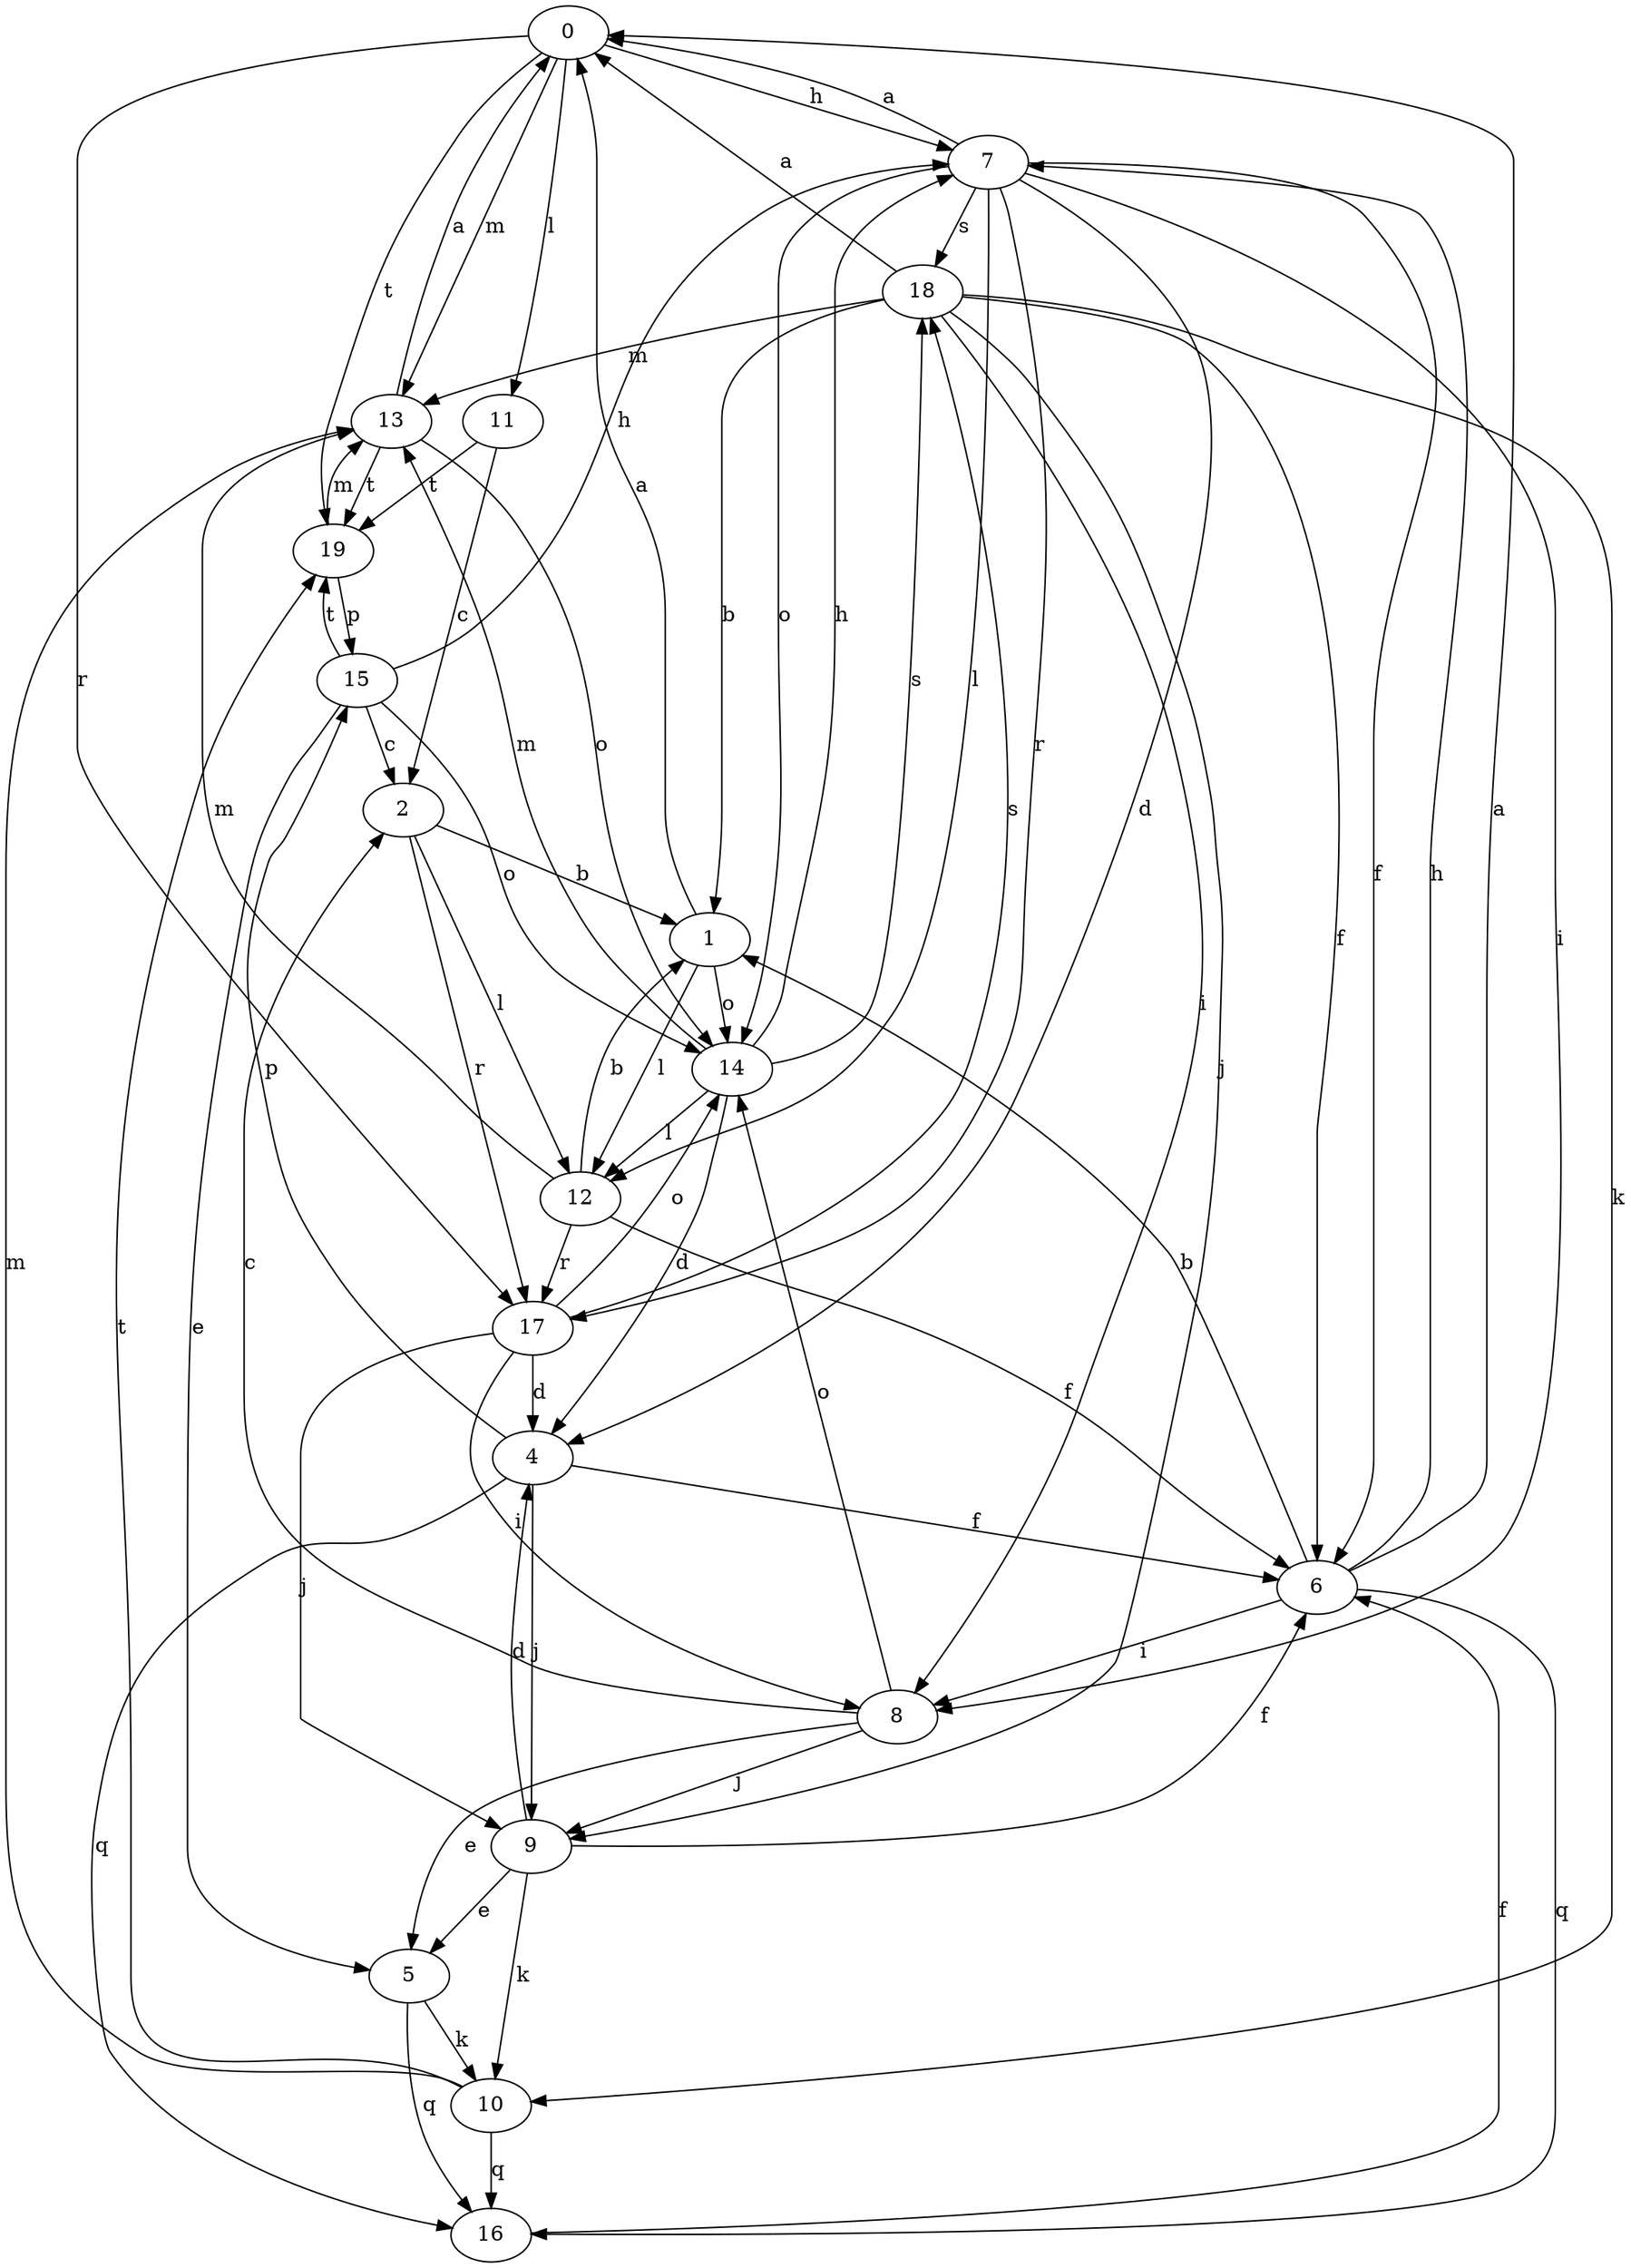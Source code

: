 strict digraph  {
0;
1;
2;
4;
5;
6;
7;
8;
9;
10;
11;
12;
13;
14;
15;
16;
17;
18;
19;
0 -> 7  [label=h];
0 -> 11  [label=l];
0 -> 13  [label=m];
0 -> 17  [label=r];
0 -> 19  [label=t];
1 -> 0  [label=a];
1 -> 12  [label=l];
1 -> 14  [label=o];
2 -> 1  [label=b];
2 -> 12  [label=l];
2 -> 17  [label=r];
4 -> 6  [label=f];
4 -> 9  [label=j];
4 -> 15  [label=p];
4 -> 16  [label=q];
5 -> 10  [label=k];
5 -> 16  [label=q];
6 -> 0  [label=a];
6 -> 1  [label=b];
6 -> 7  [label=h];
6 -> 8  [label=i];
6 -> 16  [label=q];
7 -> 0  [label=a];
7 -> 4  [label=d];
7 -> 6  [label=f];
7 -> 8  [label=i];
7 -> 12  [label=l];
7 -> 14  [label=o];
7 -> 17  [label=r];
7 -> 18  [label=s];
8 -> 2  [label=c];
8 -> 5  [label=e];
8 -> 9  [label=j];
8 -> 14  [label=o];
9 -> 4  [label=d];
9 -> 5  [label=e];
9 -> 6  [label=f];
9 -> 10  [label=k];
10 -> 13  [label=m];
10 -> 16  [label=q];
10 -> 19  [label=t];
11 -> 2  [label=c];
11 -> 19  [label=t];
12 -> 1  [label=b];
12 -> 6  [label=f];
12 -> 13  [label=m];
12 -> 17  [label=r];
13 -> 0  [label=a];
13 -> 14  [label=o];
13 -> 19  [label=t];
14 -> 4  [label=d];
14 -> 7  [label=h];
14 -> 12  [label=l];
14 -> 13  [label=m];
14 -> 18  [label=s];
15 -> 2  [label=c];
15 -> 5  [label=e];
15 -> 7  [label=h];
15 -> 14  [label=o];
15 -> 19  [label=t];
16 -> 6  [label=f];
17 -> 4  [label=d];
17 -> 8  [label=i];
17 -> 9  [label=j];
17 -> 14  [label=o];
17 -> 18  [label=s];
18 -> 0  [label=a];
18 -> 1  [label=b];
18 -> 6  [label=f];
18 -> 8  [label=i];
18 -> 9  [label=j];
18 -> 10  [label=k];
18 -> 13  [label=m];
19 -> 13  [label=m];
19 -> 15  [label=p];
}
